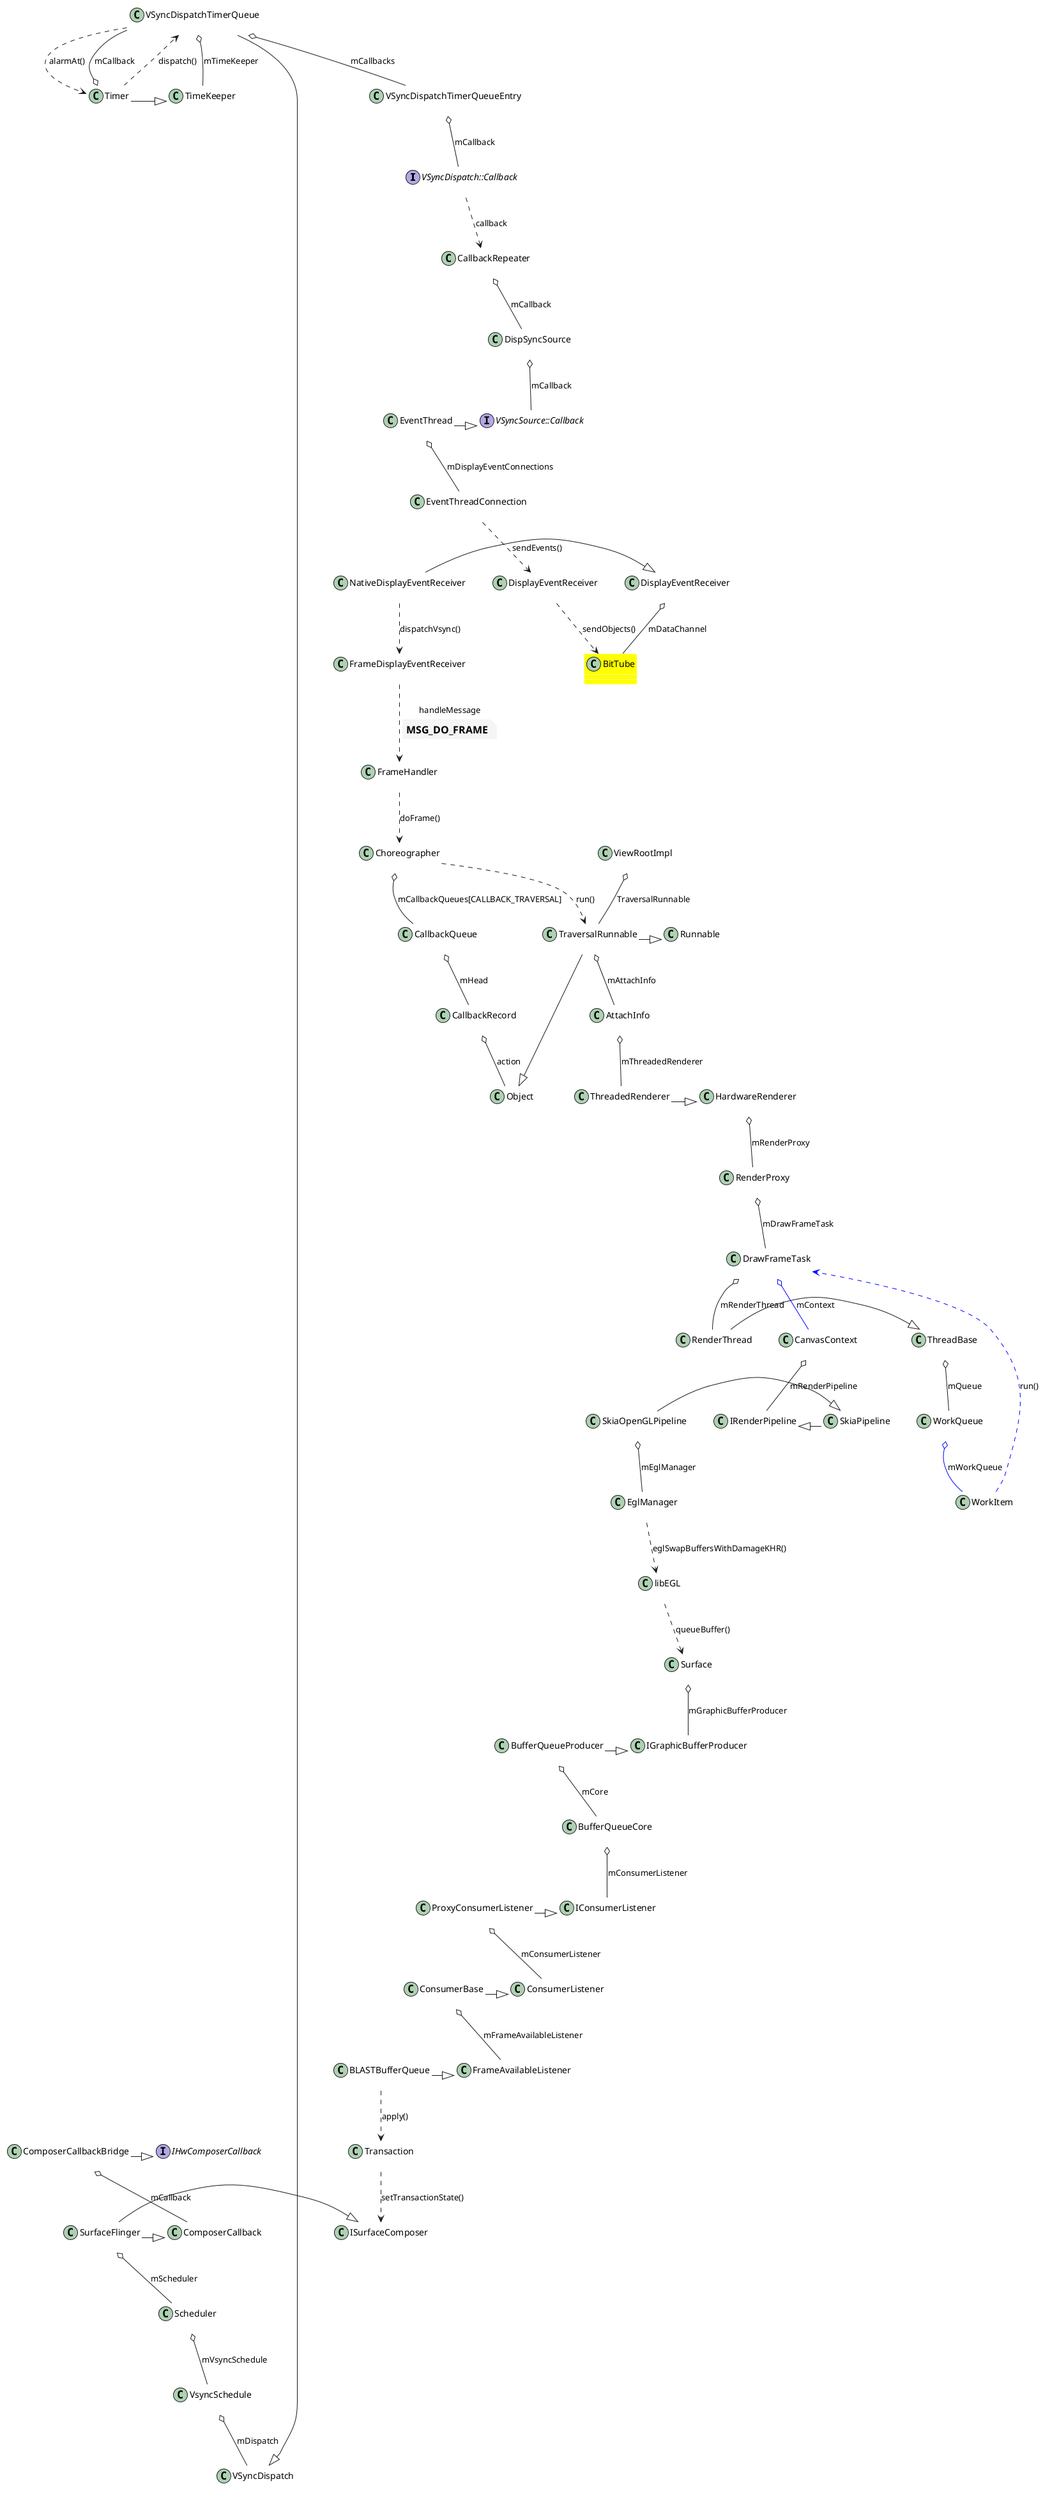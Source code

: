 @startuml Display

skinparam {
    ' monochrome true
    ClassBorderColor white
    ClassBackgroundColor white
    Shadowing false
    NoteFontColor #Black
    NoteFontSize 16
    NoteTextAlignment left
    NoteBackgroundColor WhiteSmoke
    NoteColor transparent
    NoteBorderThickness 0
    NoteBorderColor transparent
    NoteBorderThickness 0
    ' Linetype ortho
    ' Linetype polyline
}

' package SurfaceFlinger {
'     class "SurfaceFlinger" as VsyncFlinger {
'         onComposerHalVsync()
'     }

'     class SurfaceFlinger {
'         setTransactionState()
'     }
' ' }

' class Scheduler {
'     addResyncSample()
' }

' class VSyncDispatchTimerQueue {
'     timerCallback()
'     schedule()
'     rearmTimerSkippingUpdateFor()
'     setTimer()
' }

' class DispSyncSource {
'     onVsyncCallback()
' }

' class EventThread {
'     onVSyncEvent()

'     threadMain()
'     dispatchEvent()
' }

' class EventThreadConnection {
'     postEvent()
' }


' class HardwareRenderer {
'     syncAndDrawFrame()
'     nSyncAndDrawFrame()
' }

' class DrawFrameTask {
'     postAndWait()
' }

' class CanvasContext {
'     draw()
' }

' class EglManager {
'     swapBuffers()
' }

interface "VSyncDispatch::Callback" as VSyncDispatchCallback
interface "VSyncSource::Callback" as VSyncSourceCallback

' class TraversalRunnable {
'     run()
'     doTraversal()
'     performTraversals()
'     performDraw()
'     draw()
' }

' class ThreadedRenderer {
'     draw()
'     syncAndDrawFrame()
' }

' class ViewRootImpl {
'     scheduleTraversals()
' }

' class Choreographer {
'     doFrame()
'     doCallbacks()
' }

' class FrameDisplayEventReceiver {
'     dispatchVsync()
'     onEvent()
' }

' class BufferQueueProducer {
'     queueBuffer()
' }

' class BLASTBufferQueue {
'     onFrameAvailable()
'     acquireNextBufferLocked()
' }

class "BitTube" as BitTube #Yellow

interface IHwComposerCallback
ComposerCallbackBridge -|> IHwComposerCallback
SurfaceFlinger -|> ComposerCallback
ComposerCallbackBridge o-- ComposerCallback:mCallback
SurfaceFlinger o-- Scheduler:mScheduler
Timer o-- VSyncDispatchTimerQueue:mCallback
VSyncDispatchTimerQueue ..> Timer:alarmAt()
Timer -|> TimeKeeper
VSyncDispatchTimerQueue o-- TimeKeeper:mTimeKeeper
Timer ..> VSyncDispatchTimerQueue:dispatch()
VsyncSchedule o-- VSyncDispatch:mDispatch
VSyncDispatchTimerQueue -|> VSyncDispatch
Scheduler o-- VsyncSchedule:mVsyncSchedule
VSyncDispatchTimerQueue o-- VSyncDispatchTimerQueueEntry:mCallbacks
VSyncDispatchTimerQueueEntry o-- VSyncDispatchCallback:mCallback
VSyncDispatchCallback ..> CallbackRepeater:callback
CallbackRepeater o-- DispSyncSource:mCallback
DispSyncSource o-- VSyncSourceCallback:mCallback
EventThread -|> VSyncSourceCallback
EventThread o-- EventThreadConnection:mDisplayEventConnections
EventThreadConnection ..> DisplayEventReceiver:sendEvents()
DisplayEventReceiver ..> BitTube:sendObjects()

HardwareRenderer o-- RenderProxy:mRenderProxy
RenderProxy o-- DrawFrameTask:mDrawFrameTask
DrawFrameTask o-- RenderThread:mRenderThread
RenderThread -|> ThreadBase
ThreadBase o-- WorkQueue:mQueue
WorkQueue o-[#blue]- WorkItem:mWorkQueue
WorkItem .[#blue].> DrawFrameTask:run()
DrawFrameTask o-[#blue]- CanvasContext:mContext
CanvasContext o-- IRenderPipeline:mRenderPipeline
SkiaPipeline -|> IRenderPipeline
SkiaOpenGLPipeline -|> SkiaPipeline
SkiaOpenGLPipeline o-- EglManager:mEglManager
EglManager ..> libEGL:eglSwapBuffersWithDamageKHR()

ThreadedRenderer -|> HardwareRenderer
TraversalRunnable o-- AttachInfo:mAttachInfo
AttachInfo o-- ThreadedRenderer:mThreadedRenderer
ViewRootImpl o-- TraversalRunnable:TraversalRunnable

Choreographer o-- CallbackQueue:mCallbackQueues[CALLBACK_TRAVERSAL]
CallbackQueue o-- CallbackRecord:mHead
CallbackRecord o-- Object:action
TraversalRunnable -|> Runnable
TraversalRunnable -|> Object

Choreographer ..> TraversalRunnable:run()

FrameDisplayEventReceiver ..> FrameHandler:handleMessage
note on link:**MSG_DO_FRAME**
FrameHandler ..> Choreographer:doFrame()

class "DisplayEventReceiver" as DisplayEventReceiver2
NativeDisplayEventReceiver ..> FrameDisplayEventReceiver:dispatchVsync()
NativeDisplayEventReceiver -|> DisplayEventReceiver2
DisplayEventReceiver2 o-- BitTube:mDataChannel

libEGL ..> Surface:queueBuffer()
Surface o-- IGraphicBufferProducer:mGraphicBufferProducer
BufferQueueProducer -|> IGraphicBufferProducer
BufferQueueProducer o-- BufferQueueCore:mCore
BufferQueueCore o-- IConsumerListener:mConsumerListener
ProxyConsumerListener -|> IConsumerListener
ProxyConsumerListener o-- ConsumerListener:mConsumerListener
BLASTBufferQueue -|> FrameAvailableListener
ConsumerBase -|> ConsumerListener
ConsumerBase o-- FrameAvailableListener:mFrameAvailableListener

BLASTBufferQueue ..> Transaction:apply()
Transaction ..> ISurfaceComposer:setTransactionState()
SurfaceFlinger -|> ISurfaceComposer

@enduml